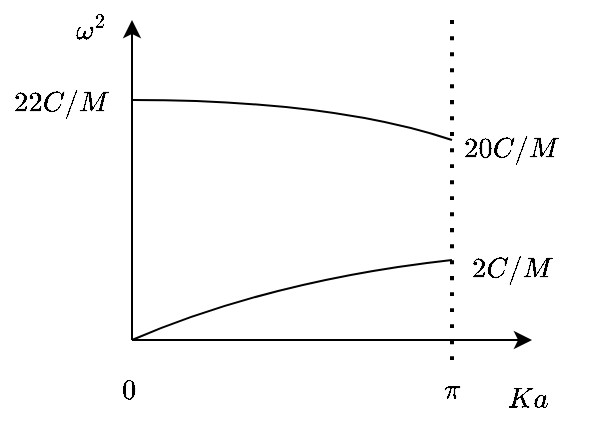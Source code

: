 <mxfile version="16.5.4" type="device"><diagram id="AzHjP42JON3P8q9_PgIS" name="Page-1"><mxGraphModel dx="517" dy="274" grid="1" gridSize="10" guides="1" tooltips="1" connect="1" arrows="1" fold="1" page="1" pageScale="1" pageWidth="850" pageHeight="1100" math="1" shadow="0"><root><mxCell id="0"/><mxCell id="1" parent="0"/><mxCell id="MXAw9fJ2oZLKsHY4u8AF-1" value="" style="endArrow=classic;html=1;rounded=0;" edge="1" parent="1"><mxGeometry width="50" height="50" relative="1" as="geometry"><mxPoint x="400" y="440" as="sourcePoint"/><mxPoint x="400" y="280" as="targetPoint"/></mxGeometry></mxCell><mxCell id="MXAw9fJ2oZLKsHY4u8AF-2" value="" style="endArrow=classic;html=1;rounded=0;" edge="1" parent="1"><mxGeometry width="50" height="50" relative="1" as="geometry"><mxPoint x="400" y="440" as="sourcePoint"/><mxPoint x="600" y="440" as="targetPoint"/></mxGeometry></mxCell><mxCell id="MXAw9fJ2oZLKsHY4u8AF-3" value="" style="endArrow=none;html=1;curved=1;" edge="1" parent="1"><mxGeometry width="50" height="50" relative="1" as="geometry"><mxPoint x="400" y="320" as="sourcePoint"/><mxPoint x="560" y="340" as="targetPoint"/><Array as="points"><mxPoint x="500" y="320"/></Array></mxGeometry></mxCell><mxCell id="MXAw9fJ2oZLKsHY4u8AF-4" value="" style="endArrow=none;html=1;curved=1;" edge="1" parent="1"><mxGeometry width="50" height="50" relative="1" as="geometry"><mxPoint x="400" y="440" as="sourcePoint"/><mxPoint x="560" y="400" as="targetPoint"/><Array as="points"><mxPoint x="470" y="410"/></Array></mxGeometry></mxCell><mxCell id="MXAw9fJ2oZLKsHY4u8AF-5" value="$$22C/M$$" style="text;html=1;strokeColor=none;fillColor=none;align=center;verticalAlign=middle;whiteSpace=wrap;rounded=0;" vertex="1" parent="1"><mxGeometry x="335" y="307" width="60" height="30" as="geometry"/></mxCell><mxCell id="MXAw9fJ2oZLKsHY4u8AF-6" value="$$2C/M$$" style="text;html=1;strokeColor=none;fillColor=none;align=center;verticalAlign=middle;whiteSpace=wrap;rounded=0;" vertex="1" parent="1"><mxGeometry x="560" y="390" width="60" height="30" as="geometry"/></mxCell><mxCell id="MXAw9fJ2oZLKsHY4u8AF-7" value="$$20C/M$$" style="text;html=1;strokeColor=none;fillColor=none;align=center;verticalAlign=middle;whiteSpace=wrap;rounded=0;" vertex="1" parent="1"><mxGeometry x="560" y="330" width="60" height="30" as="geometry"/></mxCell><mxCell id="MXAw9fJ2oZLKsHY4u8AF-8" value="$$\omega^2$$" style="text;html=1;strokeColor=none;fillColor=none;align=center;verticalAlign=middle;whiteSpace=wrap;rounded=0;" vertex="1" parent="1"><mxGeometry x="350" y="270" width="60" height="30" as="geometry"/></mxCell><mxCell id="MXAw9fJ2oZLKsHY4u8AF-9" value="$$Ka$$" style="text;html=1;strokeColor=none;fillColor=none;align=center;verticalAlign=middle;whiteSpace=wrap;rounded=0;" vertex="1" parent="1"><mxGeometry x="568" y="454" width="60" height="30" as="geometry"/></mxCell><mxCell id="MXAw9fJ2oZLKsHY4u8AF-10" value="" style="endArrow=none;dashed=1;html=1;dashPattern=1 3;strokeWidth=2;curved=1;" edge="1" parent="1"><mxGeometry width="50" height="50" relative="1" as="geometry"><mxPoint x="560" y="450" as="sourcePoint"/><mxPoint x="560" y="280" as="targetPoint"/></mxGeometry></mxCell><mxCell id="MXAw9fJ2oZLKsHY4u8AF-11" value="$$\pi$$" style="text;html=1;strokeColor=none;fillColor=none;align=center;verticalAlign=middle;whiteSpace=wrap;rounded=0;" vertex="1" parent="1"><mxGeometry x="530" y="450" width="60" height="30" as="geometry"/></mxCell><mxCell id="MXAw9fJ2oZLKsHY4u8AF-12" value="$$0$$" style="text;html=1;strokeColor=none;fillColor=none;align=center;verticalAlign=middle;whiteSpace=wrap;rounded=0;" vertex="1" parent="1"><mxGeometry x="369" y="450" width="60" height="30" as="geometry"/></mxCell></root></mxGraphModel></diagram></mxfile>